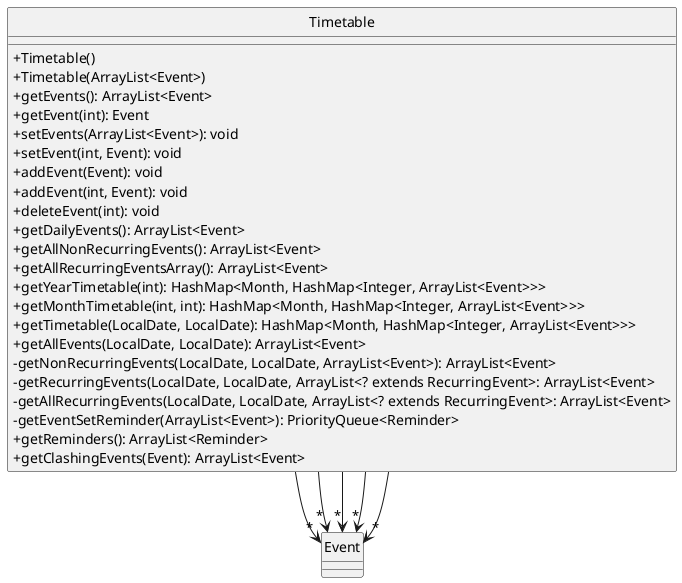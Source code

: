 @startuml

hide circle
skinparam classAttributeIconSize 0

Timetable --> "*" Event
Timetable --> "*" Event
Timetable --> "*" Event
Timetable --> "*" Event
Timetable --> "*" Event


class Timetable {
+Timetable()
+Timetable(ArrayList<Event>)
+getEvents(): ArrayList<Event>
+getEvent(int): Event
+setEvents(ArrayList<Event>): void
+setEvent(int, Event): void
+addEvent(Event): void
+addEvent(int, Event): void
+deleteEvent(int): void
+getDailyEvents(): ArrayList<Event>
+getAllNonRecurringEvents(): ArrayList<Event>
+getAllRecurringEventsArray(): ArrayList<Event>
+getYearTimetable(int): HashMap<Month, HashMap<Integer, ArrayList<Event>>>
+getMonthTimetable(int, int): HashMap<Month, HashMap<Integer, ArrayList<Event>>>
+getTimetable(LocalDate, LocalDate): HashMap<Month, HashMap<Integer, ArrayList<Event>>>
+getAllEvents(LocalDate, LocalDate): ArrayList<Event>
-getNonRecurringEvents(LocalDate, LocalDate, ArrayList<Event>): ArrayList<Event>
-getRecurringEvents(LocalDate, LocalDate, ArrayList<? extends RecurringEvent>: ArrayList<Event>
-getAllRecurringEvents(LocalDate, LocalDate, ArrayList<? extends RecurringEvent>: ArrayList<Event>
-getEventSetReminder(ArrayList<Event>): PriorityQueue<Reminder>
+getReminders(): ArrayList<Reminder>
+getClashingEvents(Event): ArrayList<Event>
}

class Event {
}


@enduml
